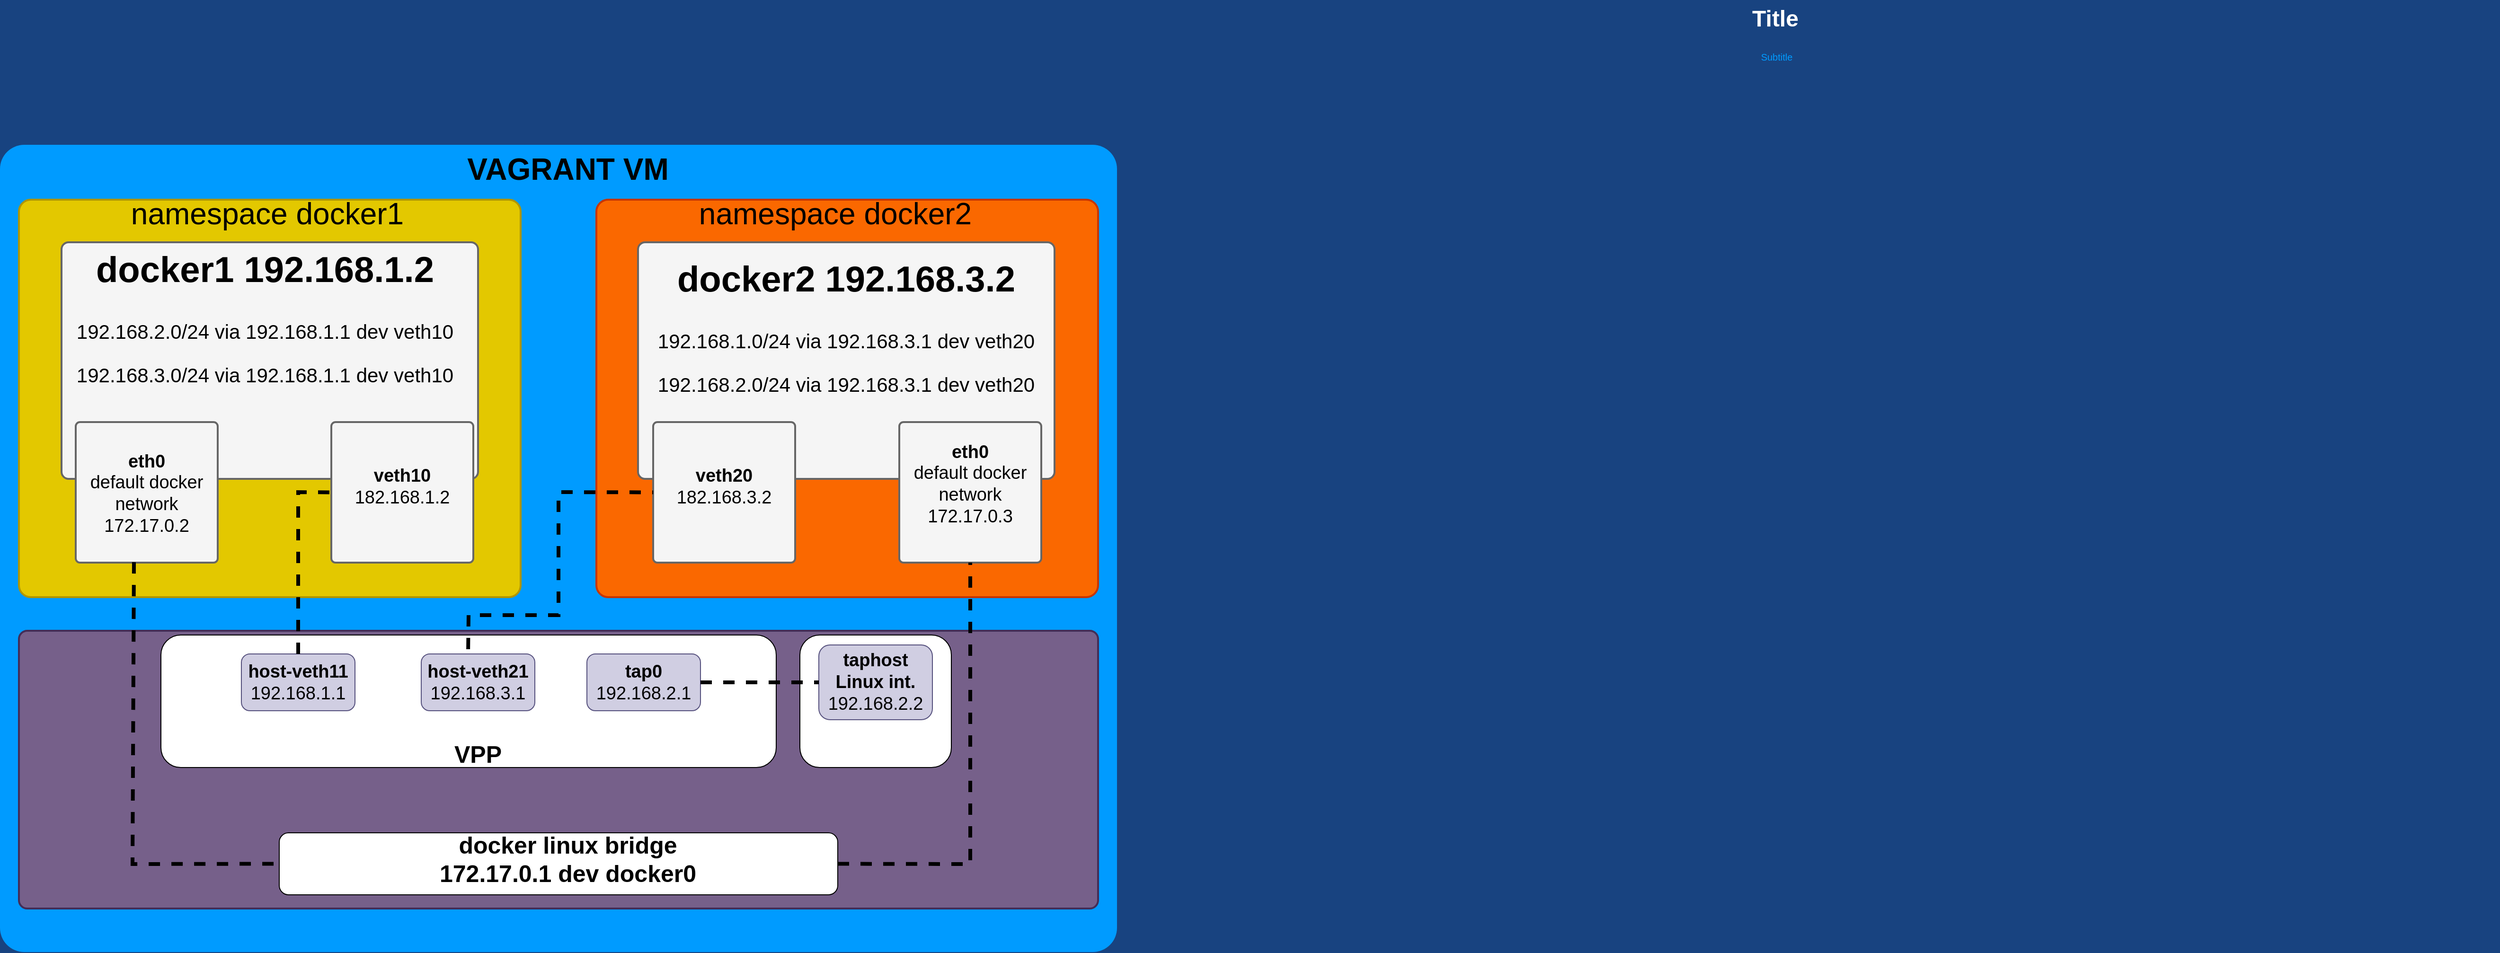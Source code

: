 <mxfile version="17.4.3" type="device"><diagram name="Page-1" id="7a6c530e-6e37-e111-ec74-82921da8cc10"><mxGraphModel dx="3175.5" dy="910" grid="1" gridSize="10" guides="1" tooltips="1" connect="1" arrows="1" fold="1" page="1" pageScale="1.5" pageWidth="1169" pageHeight="826" background="#184380" math="0" shadow="0"><root><mxCell id="0" style=";html=1;"/><mxCell id="1" style=";html=1;" parent="0"/><mxCell id="23046e2b9bb16c14-116" value="" style="whiteSpace=wrap;html=1;rounded=1;shadow=0;strokeColor=none;strokeWidth=2;fillColor=#009BFF;fontSize=20;fontColor=#FFFFFF;align=center;arcSize=3;verticalAlign=top;spacingTop=4;" parent="1" vertex="1"><mxGeometry x="-1000" y="193" width="1180" height="853" as="geometry"/></mxCell><mxCell id="23046e2b9bb16c14-27" value="Linux network namespace docker1" style="rounded=1;whiteSpace=wrap;html=1;shadow=0;strokeWidth=2;fillColor=#e3c800;fontSize=12;align=center;strokeColor=#B09500;arcSize=3;fontColor=#000000;" parent="1" vertex="1"><mxGeometry x="-980" y="251" width="530" height="420" as="geometry"/></mxCell><mxCell id="23046e2b9bb16c14-113" value="Title" style="text;strokeColor=none;fillColor=none;html=1;fontSize=24;fontStyle=1;verticalAlign=middle;align=center;rounded=0;shadow=0;fontColor=#FFFFFF;" parent="1" vertex="1"><mxGeometry x="120" y="40" width="1510" height="40" as="geometry"/></mxCell><mxCell id="23046e2b9bb16c14-114" value="Subtitle" style="text;html=1;strokeColor=none;fillColor=none;align=center;verticalAlign=middle;whiteSpace=wrap;rounded=0;shadow=0;fontSize=10;fontColor=#009BFF;" parent="1" vertex="1"><mxGeometry x="114" y="90" width="1526" height="20" as="geometry"/></mxCell><mxCell id="hWfmm9JtSlWh-lSC3xCK-1" value="" style="rounded=1;whiteSpace=wrap;html=1;shadow=0;strokeWidth=2;fillColor=#fa6800;fontSize=12;align=center;strokeColor=#C73500;arcSize=3;fontColor=#000000;" vertex="1" parent="1"><mxGeometry x="-370" y="251" width="530" height="420" as="geometry"/></mxCell><mxCell id="hWfmm9JtSlWh-lSC3xCK-2" value="" style="rounded=1;whiteSpace=wrap;html=1;shadow=0;strokeWidth=2;fillColor=#f5f5f5;fontSize=21;fontColor=#333333;align=center;strokeColor=#666666;arcSize=3;labelPosition=center;verticalLabelPosition=middle;verticalAlign=middle;" vertex="1" parent="1"><mxGeometry x="-935" y="296" width="440" height="250" as="geometry"/></mxCell><mxCell id="hWfmm9JtSlWh-lSC3xCK-3" value="" style="rounded=1;whiteSpace=wrap;html=1;shadow=0;strokeWidth=2;fillColor=#f5f5f5;fontSize=12;fontColor=#333333;align=center;strokeColor=#666666;arcSize=3;" vertex="1" parent="1"><mxGeometry x="-326" y="296" width="440" height="250" as="geometry"/></mxCell><mxCell id="hWfmm9JtSlWh-lSC3xCK-4" value="" style="rounded=1;whiteSpace=wrap;html=1;shadow=0;strokeWidth=2;fillColor=#76608a;fontSize=12;align=center;strokeColor=#432D57;arcSize=3;fontColor=#ffffff;" vertex="1" parent="1"><mxGeometry x="-980" y="706.5" width="1140" height="293.5" as="geometry"/></mxCell><mxCell id="hWfmm9JtSlWh-lSC3xCK-5" value="&lt;h1&gt;&lt;font style=&quot;font-size: 38px&quot;&gt;docker1 192.168.1.2&lt;/font&gt;&lt;br&gt;&lt;/h1&gt;&lt;p&gt;192.168.2.0/24 via 192.168.1.1 dev veth10&lt;/p&gt;&lt;p&gt;192.168.3.0/24 via 192.168.1.1 dev veth10&lt;br&gt;&lt;/p&gt;" style="text;html=1;strokeColor=none;fillColor=none;spacing=5;spacingTop=-20;whiteSpace=wrap;overflow=hidden;rounded=0;fontSize=21;align=center;" vertex="1" parent="1"><mxGeometry x="-945" y="281" width="450" height="260" as="geometry"/></mxCell><mxCell id="hWfmm9JtSlWh-lSC3xCK-6" value="&lt;h1&gt;&lt;font style=&quot;font-size: 38px&quot;&gt;docker2 192.168.3.2&lt;/font&gt;&lt;br&gt;&lt;/h1&gt;&lt;p&gt;192.168.1.0/24 via 192.168.3.1 dev veth20&lt;/p&gt;192.168.2.0/24 via 192.168.3.1 dev veth20&lt;p&gt;&amp;nbsp;&lt;/p&gt;" style="text;html=1;strokeColor=none;fillColor=none;spacing=5;spacingTop=-20;whiteSpace=wrap;overflow=hidden;rounded=0;fontSize=21;align=center;" vertex="1" parent="1"><mxGeometry x="-331" y="291" width="450" height="260" as="geometry"/></mxCell><mxCell id="hWfmm9JtSlWh-lSC3xCK-7" value="namespace docker1" style="text;html=1;strokeColor=none;fillColor=none;align=center;verticalAlign=middle;whiteSpace=wrap;rounded=0;fontSize=32;" vertex="1" parent="1"><mxGeometry x="-940" y="251" width="445" height="30" as="geometry"/></mxCell><mxCell id="hWfmm9JtSlWh-lSC3xCK-8" value="namespace docker2" style="text;html=1;strokeColor=none;fillColor=none;align=center;verticalAlign=middle;whiteSpace=wrap;rounded=0;fontSize=32;" vertex="1" parent="1"><mxGeometry x="-340" y="251" width="445" height="30" as="geometry"/></mxCell><mxCell id="hWfmm9JtSlWh-lSC3xCK-12" value="" style="rounded=1;whiteSpace=wrap;html=1;shadow=0;strokeWidth=2;fillColor=#f5f5f5;fontSize=21;fontColor=#333333;align=center;strokeColor=#666666;arcSize=3;labelPosition=center;verticalLabelPosition=middle;verticalAlign=middle;" vertex="1" parent="1"><mxGeometry x="-920" y="486" width="150" height="148.5" as="geometry"/></mxCell><mxCell id="hWfmm9JtSlWh-lSC3xCK-13" value="" style="rounded=1;whiteSpace=wrap;html=1;shadow=0;strokeWidth=2;fillColor=#f5f5f5;fontSize=21;fontColor=#333333;align=center;strokeColor=#666666;arcSize=3;labelPosition=center;verticalLabelPosition=middle;verticalAlign=middle;" vertex="1" parent="1"><mxGeometry x="-50" y="486" width="150" height="148.5" as="geometry"/></mxCell><mxCell id="hWfmm9JtSlWh-lSC3xCK-14" value="&lt;div style=&quot;font-size: 19px&quot;&gt;&lt;b&gt;&lt;font style=&quot;font-size: 19px&quot;&gt;eth0&lt;/font&gt;&lt;/b&gt;&lt;/div&gt;&lt;div style=&quot;font-size: 19px&quot;&gt;&lt;font style=&quot;font-size: 19px&quot;&gt;default docker network&lt;/font&gt;&lt;/div&gt;&lt;div style=&quot;font-size: 19px&quot;&gt;&lt;font style=&quot;font-size: 19px&quot;&gt;172.17.0.2&lt;br&gt;&lt;/font&gt;&lt;/div&gt;&lt;div style=&quot;font-size: 19px&quot;&gt;&lt;font style=&quot;font-size: 19px&quot;&gt;&lt;br style=&quot;font-size: 19px&quot;&gt;&lt;/font&gt;&lt;/div&gt;" style="text;html=1;strokeColor=none;fillColor=none;align=center;verticalAlign=middle;whiteSpace=wrap;rounded=0;fontSize=19;fontColor=#000000;" vertex="1" parent="1"><mxGeometry x="-910" y="516" width="130" height="114" as="geometry"/></mxCell><mxCell id="hWfmm9JtSlWh-lSC3xCK-16" value="&lt;div style=&quot;font-size: 19px&quot;&gt;&lt;b&gt;&lt;font style=&quot;font-size: 19px&quot;&gt;eth0&lt;/font&gt;&lt;/b&gt;&lt;/div&gt;&lt;div style=&quot;font-size: 19px&quot;&gt;&lt;font style=&quot;font-size: 19px&quot;&gt;default docker network&lt;/font&gt;&lt;/div&gt;&lt;div style=&quot;font-size: 19px&quot;&gt;&lt;font style=&quot;font-size: 19px&quot;&gt;172.17.0.3&lt;br&gt;&lt;/font&gt;&lt;/div&gt;&lt;div style=&quot;font-size: 19px&quot;&gt;&lt;font style=&quot;font-size: 19px&quot;&gt;&lt;br style=&quot;font-size: 19px&quot;&gt;&lt;/font&gt;&lt;/div&gt;" style="text;html=1;strokeColor=none;fillColor=none;align=center;verticalAlign=middle;whiteSpace=wrap;rounded=0;fontSize=19;fontColor=#000000;" vertex="1" parent="1"><mxGeometry x="-40" y="506" width="130" height="114" as="geometry"/></mxCell><mxCell id="hWfmm9JtSlWh-lSC3xCK-17" value="" style="rounded=1;whiteSpace=wrap;html=1;shadow=0;strokeWidth=2;fillColor=#f5f5f5;fontSize=21;fontColor=#333333;align=center;strokeColor=#666666;arcSize=3;labelPosition=center;verticalLabelPosition=middle;verticalAlign=middle;" vertex="1" parent="1"><mxGeometry x="-650" y="486" width="150" height="148.5" as="geometry"/></mxCell><mxCell id="hWfmm9JtSlWh-lSC3xCK-18" value="" style="rounded=1;whiteSpace=wrap;html=1;shadow=0;strokeWidth=2;fillColor=#f5f5f5;fontSize=21;fontColor=#333333;align=center;strokeColor=#666666;arcSize=3;labelPosition=center;verticalLabelPosition=middle;verticalAlign=middle;" vertex="1" parent="1"><mxGeometry x="-310" y="486" width="150" height="148.5" as="geometry"/></mxCell><mxCell id="hWfmm9JtSlWh-lSC3xCK-19" value="&lt;div style=&quot;font-size: 19px&quot;&gt;&lt;b&gt;&lt;font style=&quot;font-size: 19px&quot;&gt;veth10&lt;/font&gt;&lt;/b&gt;&lt;/div&gt;&lt;div style=&quot;font-size: 19px&quot;&gt;&lt;font style=&quot;font-size: 19px&quot;&gt;182.168.1.2&lt;br&gt;&lt;/font&gt;&lt;/div&gt;&lt;div style=&quot;font-size: 19px&quot;&gt;&lt;font style=&quot;font-size: 19px&quot;&gt;&lt;br style=&quot;font-size: 19px&quot;&gt;&lt;/font&gt;&lt;/div&gt;" style="text;html=1;strokeColor=none;fillColor=none;align=center;verticalAlign=middle;whiteSpace=wrap;rounded=0;fontSize=19;fontColor=#000000;" vertex="1" parent="1"><mxGeometry x="-640" y="509" width="130" height="114" as="geometry"/></mxCell><mxCell id="hWfmm9JtSlWh-lSC3xCK-20" value="&lt;div style=&quot;font-size: 19px&quot;&gt;&lt;b&gt;&lt;font style=&quot;font-size: 19px&quot;&gt;veth20&lt;/font&gt;&lt;/b&gt;&lt;/div&gt;&lt;div style=&quot;font-size: 19px&quot;&gt;&lt;font style=&quot;font-size: 19px&quot;&gt;182.168.3.2&lt;br&gt;&lt;/font&gt;&lt;/div&gt;&lt;div style=&quot;font-size: 19px&quot;&gt;&lt;font style=&quot;font-size: 19px&quot;&gt;&lt;br style=&quot;font-size: 19px&quot;&gt;&lt;/font&gt;&lt;/div&gt;" style="text;html=1;strokeColor=none;fillColor=none;align=center;verticalAlign=middle;whiteSpace=wrap;rounded=0;fontSize=19;fontColor=#000000;" vertex="1" parent="1"><mxGeometry x="-300" y="509" width="130" height="114" as="geometry"/></mxCell><mxCell id="hWfmm9JtSlWh-lSC3xCK-21" value="" style="rounded=1;whiteSpace=wrap;html=1;fontSize=19;fontColor=#000000;" vertex="1" parent="1"><mxGeometry x="-830" y="711" width="650" height="140" as="geometry"/></mxCell><mxCell id="hWfmm9JtSlWh-lSC3xCK-22" value="" style="rounded=1;whiteSpace=wrap;html=1;fontSize=19;fontColor=#000000;" vertex="1" parent="1"><mxGeometry x="-705" y="920" width="590" height="65.5" as="geometry"/></mxCell><mxCell id="hWfmm9JtSlWh-lSC3xCK-23" value="" style="rounded=1;whiteSpace=wrap;html=1;fontSize=19;fontColor=#000000;" vertex="1" parent="1"><mxGeometry x="-155" y="711" width="160" height="140" as="geometry"/></mxCell><mxCell id="hWfmm9JtSlWh-lSC3xCK-24" value="VAGRANT VM" style="text;html=1;strokeColor=none;fillColor=none;align=center;verticalAlign=middle;whiteSpace=wrap;rounded=0;fontSize=32;fontColor=#000000;fontStyle=1" vertex="1" parent="1"><mxGeometry x="-555" y="204" width="310" height="30" as="geometry"/></mxCell><mxCell id="hWfmm9JtSlWh-lSC3xCK-9" value="VPP" style="text;html=1;strokeColor=none;fillColor=none;align=center;verticalAlign=middle;whiteSpace=wrap;rounded=0;fontSize=25;fontColor=#000000;fontStyle=1" vertex="1" parent="1"><mxGeometry x="-650" y="821" width="310" height="30" as="geometry"/></mxCell><mxCell id="hWfmm9JtSlWh-lSC3xCK-25" value="&lt;div&gt;&lt;b&gt;host-veth11&lt;/b&gt; &lt;br&gt;&lt;/div&gt;&lt;div&gt;192.168.1.1&lt;/div&gt;" style="rounded=1;whiteSpace=wrap;html=1;fontSize=19;fillColor=#d0cee2;strokeColor=#56517e;" vertex="1" parent="1"><mxGeometry x="-745" y="731" width="120" height="60" as="geometry"/></mxCell><mxCell id="hWfmm9JtSlWh-lSC3xCK-26" value="&lt;div&gt;&lt;b&gt;host-veth21&lt;/b&gt; &lt;br&gt;&lt;/div&gt;&lt;div&gt;192.168.3.1&lt;/div&gt;" style="rounded=1;whiteSpace=wrap;html=1;fontSize=19;fillColor=#d0cee2;strokeColor=#56517e;" vertex="1" parent="1"><mxGeometry x="-555" y="731" width="120" height="60" as="geometry"/></mxCell><mxCell id="hWfmm9JtSlWh-lSC3xCK-27" value="&lt;div&gt;&lt;b&gt;tap0&lt;/b&gt; &lt;br&gt;&lt;/div&gt;&lt;div&gt;192.168.2.1&lt;/div&gt;" style="rounded=1;whiteSpace=wrap;html=1;fontSize=19;fillColor=#d0cee2;strokeColor=#56517e;" vertex="1" parent="1"><mxGeometry x="-380" y="731" width="120" height="60" as="geometry"/></mxCell><mxCell id="hWfmm9JtSlWh-lSC3xCK-28" value="&lt;div&gt;&lt;b&gt;taphost&lt;br&gt;&lt;/b&gt;&lt;/div&gt;&lt;div&gt;&lt;b&gt;Linux int.&lt;/b&gt; &lt;br&gt;&lt;/div&gt;&lt;div&gt;192.168.2.2&lt;/div&gt;" style="rounded=1;whiteSpace=wrap;html=1;fontSize=19;fillColor=#d0cee2;strokeColor=#56517e;" vertex="1" parent="1"><mxGeometry x="-135" y="721.5" width="120" height="79" as="geometry"/></mxCell><mxCell id="hWfmm9JtSlWh-lSC3xCK-30" value="" style="endArrow=none;dashed=1;html=1;rounded=0;fontSize=19;fontColor=#000000;entryX=0;entryY=0.5;entryDx=0;entryDy=0;exitX=1;exitY=0.5;exitDx=0;exitDy=0;strokeWidth=4;" edge="1" parent="1" source="hWfmm9JtSlWh-lSC3xCK-27" target="hWfmm9JtSlWh-lSC3xCK-28"><mxGeometry width="50" height="50" relative="1" as="geometry"><mxPoint x="-240" y="810" as="sourcePoint"/><mxPoint x="-190" y="760" as="targetPoint"/></mxGeometry></mxCell><mxCell id="hWfmm9JtSlWh-lSC3xCK-33" value="" style="endArrow=none;dashed=1;html=1;rounded=0;fontSize=19;fontColor=#000000;entryX=0;entryY=0.5;entryDx=0;entryDy=0;exitX=0.45;exitY=0.997;exitDx=0;exitDy=0;strokeWidth=4;exitPerimeter=0;" edge="1" parent="1"><mxGeometry width="50" height="50" relative="1" as="geometry"><mxPoint x="-858.5" y="634.054" as="sourcePoint"/><mxPoint x="-711" y="952.75" as="targetPoint"/><Array as="points"><mxPoint x="-860" y="953"/></Array></mxGeometry></mxCell><mxCell id="hWfmm9JtSlWh-lSC3xCK-34" value="&lt;div&gt;docker linux bridge&lt;/div&gt;&lt;div&gt;172.17.0.1 dev docker0&lt;br&gt;&lt;/div&gt;" style="text;html=1;strokeColor=none;fillColor=none;align=center;verticalAlign=middle;whiteSpace=wrap;rounded=0;fontSize=25;fontColor=#000000;fontStyle=1" vertex="1" parent="1"><mxGeometry x="-555" y="911.5" width="310" height="70" as="geometry"/></mxCell><mxCell id="hWfmm9JtSlWh-lSC3xCK-35" value="" style="endArrow=none;dashed=1;html=1;rounded=0;fontSize=19;fontColor=#000000;entryX=0;entryY=0.5;entryDx=0;entryDy=0;exitX=0.5;exitY=0;exitDx=0;exitDy=0;strokeWidth=4;" edge="1" parent="1" source="hWfmm9JtSlWh-lSC3xCK-25" target="hWfmm9JtSlWh-lSC3xCK-17"><mxGeometry width="50" height="50" relative="1" as="geometry"><mxPoint x="-800" y="687.5" as="sourcePoint"/><mxPoint x="-675" y="687.5" as="targetPoint"/><Array as="points"><mxPoint x="-685" y="560"/></Array></mxGeometry></mxCell><mxCell id="hWfmm9JtSlWh-lSC3xCK-36" value="" style="endArrow=none;dashed=1;html=1;rounded=0;fontSize=19;fontColor=#000000;entryX=0;entryY=0.5;entryDx=0;entryDy=0;exitX=0.413;exitY=-0.083;exitDx=0;exitDy=0;strokeWidth=4;exitPerimeter=0;" edge="1" parent="1" source="hWfmm9JtSlWh-lSC3xCK-26" target="hWfmm9JtSlWh-lSC3xCK-18"><mxGeometry width="50" height="50" relative="1" as="geometry"><mxPoint x="-370" y="689.5" as="sourcePoint"/><mxPoint x="-245" y="689.5" as="targetPoint"/><Array as="points"><mxPoint x="-505" y="690"/><mxPoint x="-410" y="690"/><mxPoint x="-410" y="560"/></Array></mxGeometry></mxCell><mxCell id="hWfmm9JtSlWh-lSC3xCK-37" value="" style="endArrow=none;dashed=1;html=1;rounded=0;fontSize=19;fontColor=#000000;entryX=0.5;entryY=1;entryDx=0;entryDy=0;exitX=1;exitY=0.5;exitDx=0;exitDy=0;strokeWidth=4;" edge="1" parent="1" source="hWfmm9JtSlWh-lSC3xCK-22" target="hWfmm9JtSlWh-lSC3xCK-13"><mxGeometry width="50" height="50" relative="1" as="geometry"><mxPoint x="-250" y="771" as="sourcePoint"/><mxPoint x="-125" y="771" as="targetPoint"/><Array as="points"><mxPoint x="25" y="953"/></Array></mxGeometry></mxCell></root></mxGraphModel></diagram></mxfile>